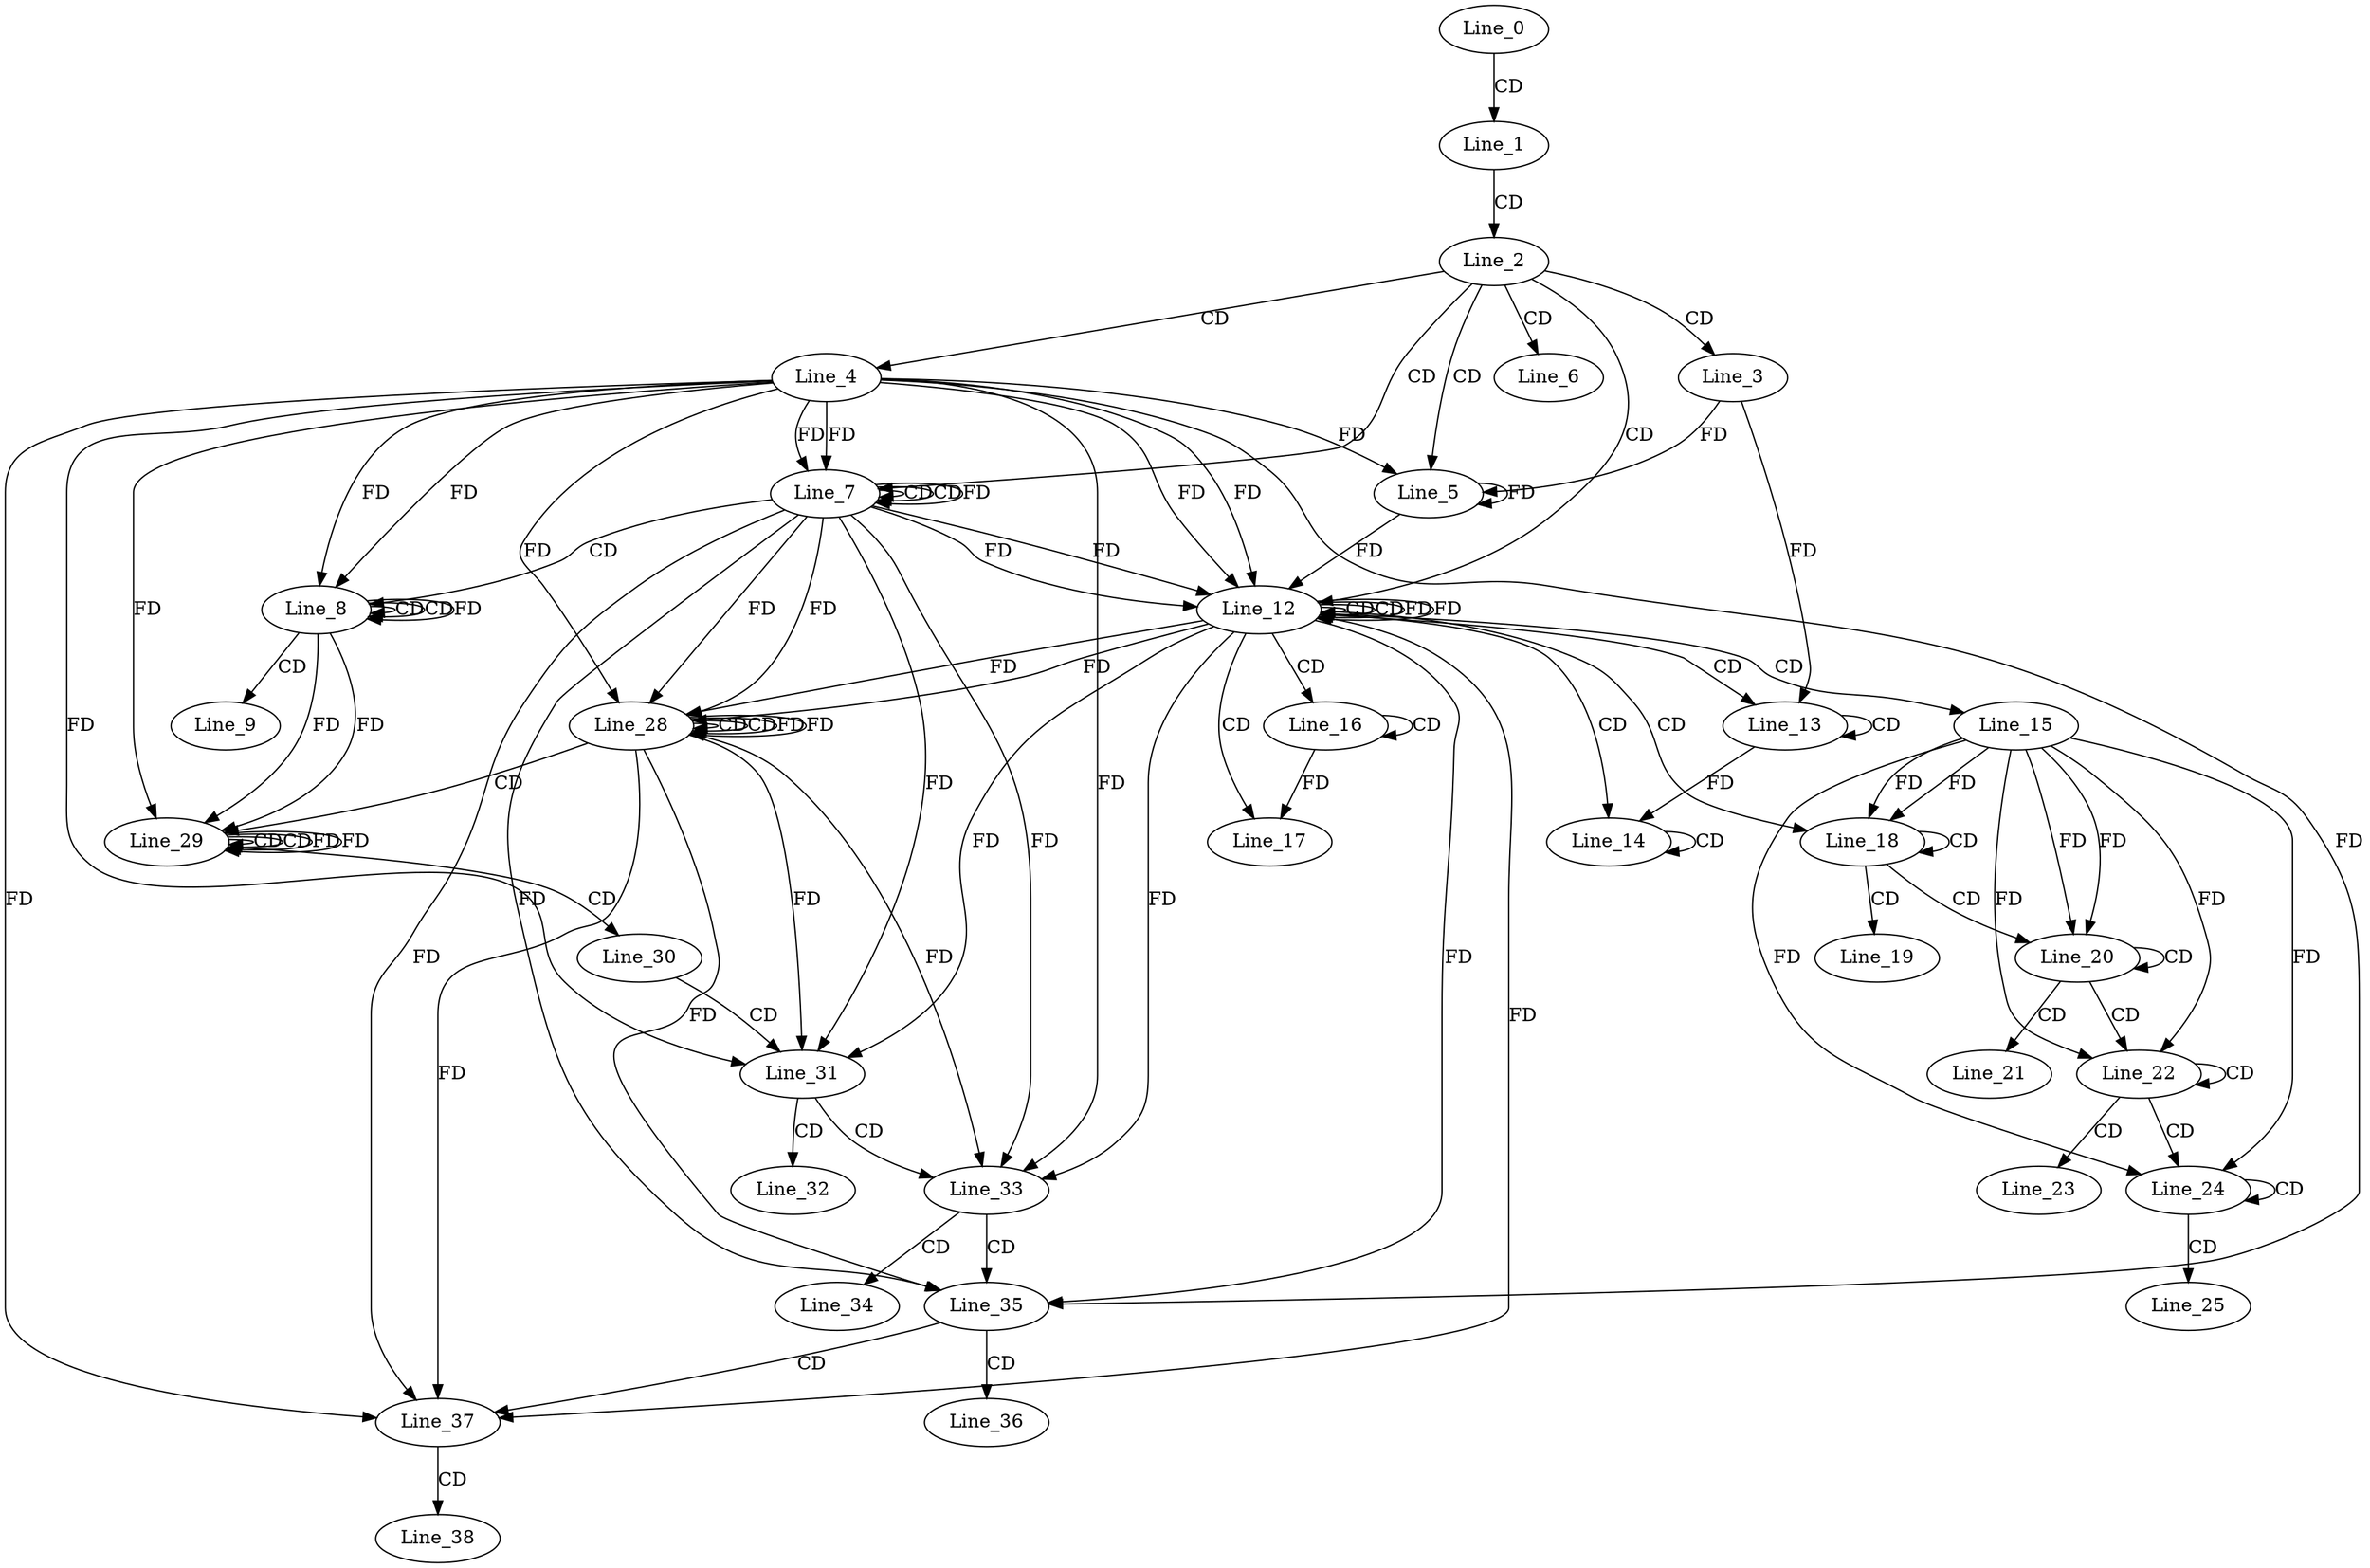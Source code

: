digraph G {
  Line_0;
  Line_1;
  Line_2;
  Line_3;
  Line_4;
  Line_5;
  Line_5;
  Line_5;
  Line_6;
  Line_7;
  Line_7;
  Line_7;
  Line_8;
  Line_8;
  Line_8;
  Line_9;
  Line_12;
  Line_12;
  Line_12;
  Line_13;
  Line_13;
  Line_14;
  Line_14;
  Line_15;
  Line_16;
  Line_16;
  Line_17;
  Line_18;
  Line_18;
  Line_19;
  Line_20;
  Line_20;
  Line_21;
  Line_22;
  Line_22;
  Line_23;
  Line_24;
  Line_24;
  Line_25;
  Line_28;
  Line_28;
  Line_28;
  Line_29;
  Line_29;
  Line_29;
  Line_30;
  Line_31;
  Line_32;
  Line_33;
  Line_34;
  Line_35;
  Line_36;
  Line_37;
  Line_38;
  Line_0 -> Line_1 [ label="CD" ];
  Line_1 -> Line_2 [ label="CD" ];
  Line_2 -> Line_3 [ label="CD" ];
  Line_2 -> Line_4 [ label="CD" ];
  Line_2 -> Line_5 [ label="CD" ];
  Line_4 -> Line_5 [ label="FD" ];
  Line_5 -> Line_5 [ label="FD" ];
  Line_3 -> Line_5 [ label="FD" ];
  Line_2 -> Line_6 [ label="CD" ];
  Line_2 -> Line_7 [ label="CD" ];
  Line_7 -> Line_7 [ label="CD" ];
  Line_4 -> Line_7 [ label="FD" ];
  Line_7 -> Line_7 [ label="CD" ];
  Line_7 -> Line_7 [ label="FD" ];
  Line_4 -> Line_7 [ label="FD" ];
  Line_7 -> Line_8 [ label="CD" ];
  Line_8 -> Line_8 [ label="CD" ];
  Line_4 -> Line_8 [ label="FD" ];
  Line_8 -> Line_8 [ label="CD" ];
  Line_8 -> Line_8 [ label="FD" ];
  Line_4 -> Line_8 [ label="FD" ];
  Line_8 -> Line_9 [ label="CD" ];
  Line_2 -> Line_12 [ label="CD" ];
  Line_12 -> Line_12 [ label="CD" ];
  Line_7 -> Line_12 [ label="FD" ];
  Line_4 -> Line_12 [ label="FD" ];
  Line_5 -> Line_12 [ label="FD" ];
  Line_12 -> Line_12 [ label="CD" ];
  Line_12 -> Line_12 [ label="FD" ];
  Line_7 -> Line_12 [ label="FD" ];
  Line_4 -> Line_12 [ label="FD" ];
  Line_12 -> Line_13 [ label="CD" ];
  Line_13 -> Line_13 [ label="CD" ];
  Line_3 -> Line_13 [ label="FD" ];
  Line_12 -> Line_14 [ label="CD" ];
  Line_14 -> Line_14 [ label="CD" ];
  Line_13 -> Line_14 [ label="FD" ];
  Line_12 -> Line_15 [ label="CD" ];
  Line_12 -> Line_16 [ label="CD" ];
  Line_16 -> Line_16 [ label="CD" ];
  Line_12 -> Line_17 [ label="CD" ];
  Line_16 -> Line_17 [ label="FD" ];
  Line_12 -> Line_18 [ label="CD" ];
  Line_15 -> Line_18 [ label="FD" ];
  Line_18 -> Line_18 [ label="CD" ];
  Line_15 -> Line_18 [ label="FD" ];
  Line_18 -> Line_19 [ label="CD" ];
  Line_18 -> Line_20 [ label="CD" ];
  Line_15 -> Line_20 [ label="FD" ];
  Line_20 -> Line_20 [ label="CD" ];
  Line_15 -> Line_20 [ label="FD" ];
  Line_20 -> Line_21 [ label="CD" ];
  Line_20 -> Line_22 [ label="CD" ];
  Line_15 -> Line_22 [ label="FD" ];
  Line_22 -> Line_22 [ label="CD" ];
  Line_15 -> Line_22 [ label="FD" ];
  Line_22 -> Line_23 [ label="CD" ];
  Line_22 -> Line_24 [ label="CD" ];
  Line_15 -> Line_24 [ label="FD" ];
  Line_24 -> Line_24 [ label="CD" ];
  Line_15 -> Line_24 [ label="FD" ];
  Line_24 -> Line_25 [ label="CD" ];
  Line_28 -> Line_28 [ label="CD" ];
  Line_12 -> Line_28 [ label="FD" ];
  Line_7 -> Line_28 [ label="FD" ];
  Line_28 -> Line_28 [ label="CD" ];
  Line_28 -> Line_28 [ label="FD" ];
  Line_12 -> Line_28 [ label="FD" ];
  Line_7 -> Line_28 [ label="FD" ];
  Line_4 -> Line_28 [ label="FD" ];
  Line_28 -> Line_29 [ label="CD" ];
  Line_29 -> Line_29 [ label="CD" ];
  Line_8 -> Line_29 [ label="FD" ];
  Line_29 -> Line_29 [ label="CD" ];
  Line_29 -> Line_29 [ label="FD" ];
  Line_8 -> Line_29 [ label="FD" ];
  Line_4 -> Line_29 [ label="FD" ];
  Line_29 -> Line_30 [ label="CD" ];
  Line_30 -> Line_31 [ label="CD" ];
  Line_28 -> Line_31 [ label="FD" ];
  Line_12 -> Line_31 [ label="FD" ];
  Line_7 -> Line_31 [ label="FD" ];
  Line_4 -> Line_31 [ label="FD" ];
  Line_31 -> Line_32 [ label="CD" ];
  Line_31 -> Line_33 [ label="CD" ];
  Line_28 -> Line_33 [ label="FD" ];
  Line_12 -> Line_33 [ label="FD" ];
  Line_7 -> Line_33 [ label="FD" ];
  Line_4 -> Line_33 [ label="FD" ];
  Line_33 -> Line_34 [ label="CD" ];
  Line_33 -> Line_35 [ label="CD" ];
  Line_28 -> Line_35 [ label="FD" ];
  Line_12 -> Line_35 [ label="FD" ];
  Line_7 -> Line_35 [ label="FD" ];
  Line_4 -> Line_35 [ label="FD" ];
  Line_35 -> Line_36 [ label="CD" ];
  Line_35 -> Line_37 [ label="CD" ];
  Line_28 -> Line_37 [ label="FD" ];
  Line_12 -> Line_37 [ label="FD" ];
  Line_7 -> Line_37 [ label="FD" ];
  Line_4 -> Line_37 [ label="FD" ];
  Line_37 -> Line_38 [ label="CD" ];
  Line_12 -> Line_12 [ label="FD" ];
  Line_28 -> Line_28 [ label="FD" ];
  Line_29 -> Line_29 [ label="FD" ];
}
